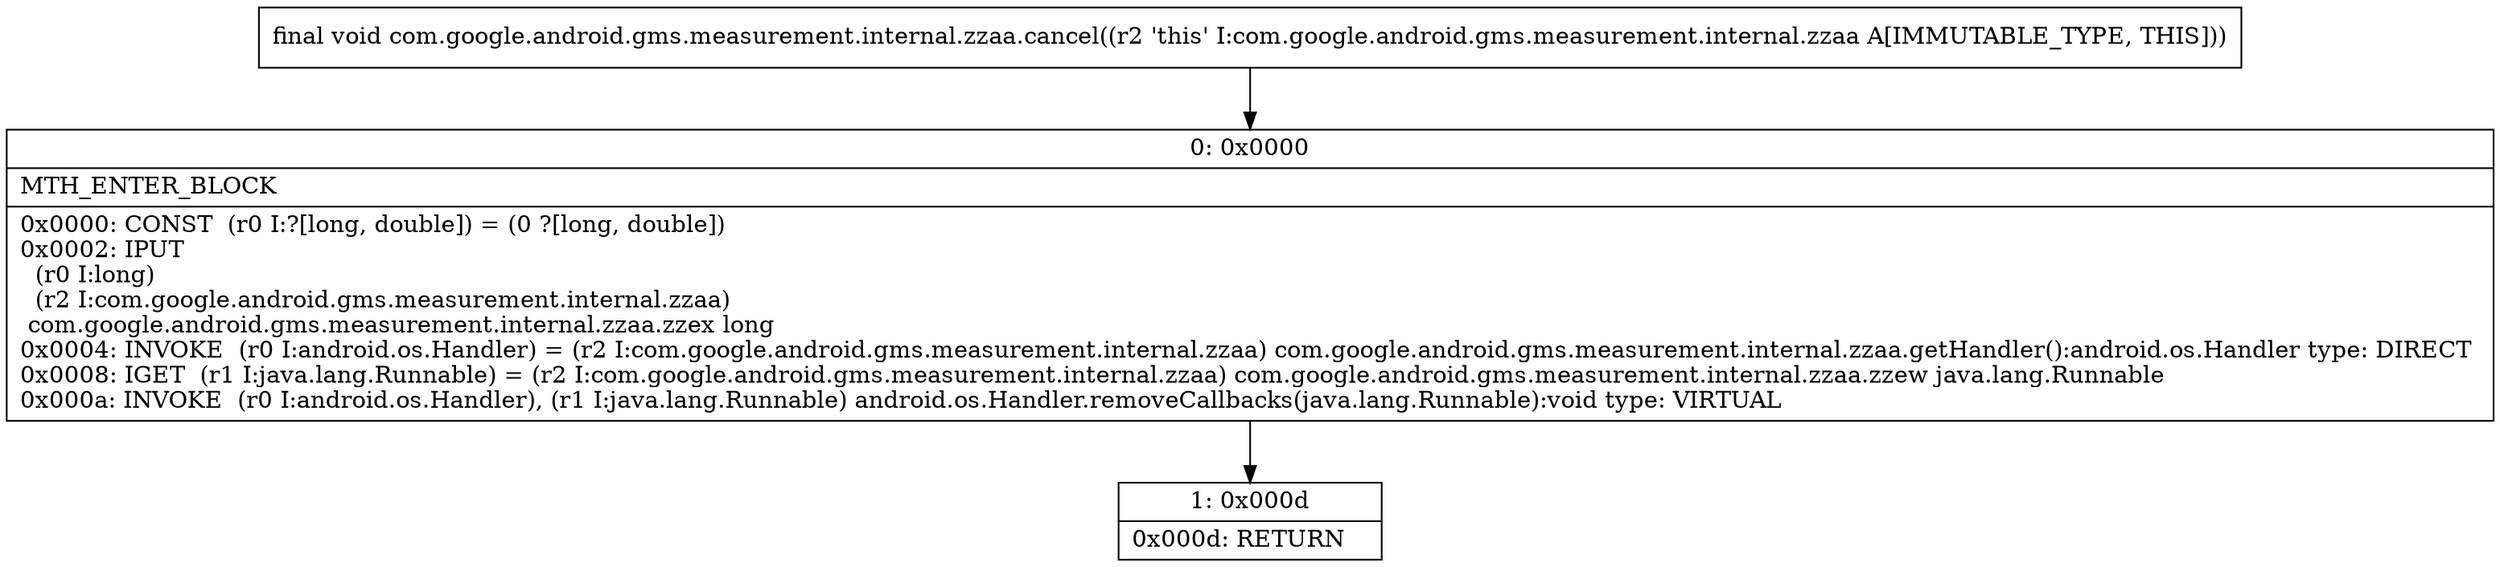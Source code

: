 digraph "CFG forcom.google.android.gms.measurement.internal.zzaa.cancel()V" {
Node_0 [shape=record,label="{0\:\ 0x0000|MTH_ENTER_BLOCK\l|0x0000: CONST  (r0 I:?[long, double]) = (0 ?[long, double]) \l0x0002: IPUT  \l  (r0 I:long)\l  (r2 I:com.google.android.gms.measurement.internal.zzaa)\l com.google.android.gms.measurement.internal.zzaa.zzex long \l0x0004: INVOKE  (r0 I:android.os.Handler) = (r2 I:com.google.android.gms.measurement.internal.zzaa) com.google.android.gms.measurement.internal.zzaa.getHandler():android.os.Handler type: DIRECT \l0x0008: IGET  (r1 I:java.lang.Runnable) = (r2 I:com.google.android.gms.measurement.internal.zzaa) com.google.android.gms.measurement.internal.zzaa.zzew java.lang.Runnable \l0x000a: INVOKE  (r0 I:android.os.Handler), (r1 I:java.lang.Runnable) android.os.Handler.removeCallbacks(java.lang.Runnable):void type: VIRTUAL \l}"];
Node_1 [shape=record,label="{1\:\ 0x000d|0x000d: RETURN   \l}"];
MethodNode[shape=record,label="{final void com.google.android.gms.measurement.internal.zzaa.cancel((r2 'this' I:com.google.android.gms.measurement.internal.zzaa A[IMMUTABLE_TYPE, THIS])) }"];
MethodNode -> Node_0;
Node_0 -> Node_1;
}

